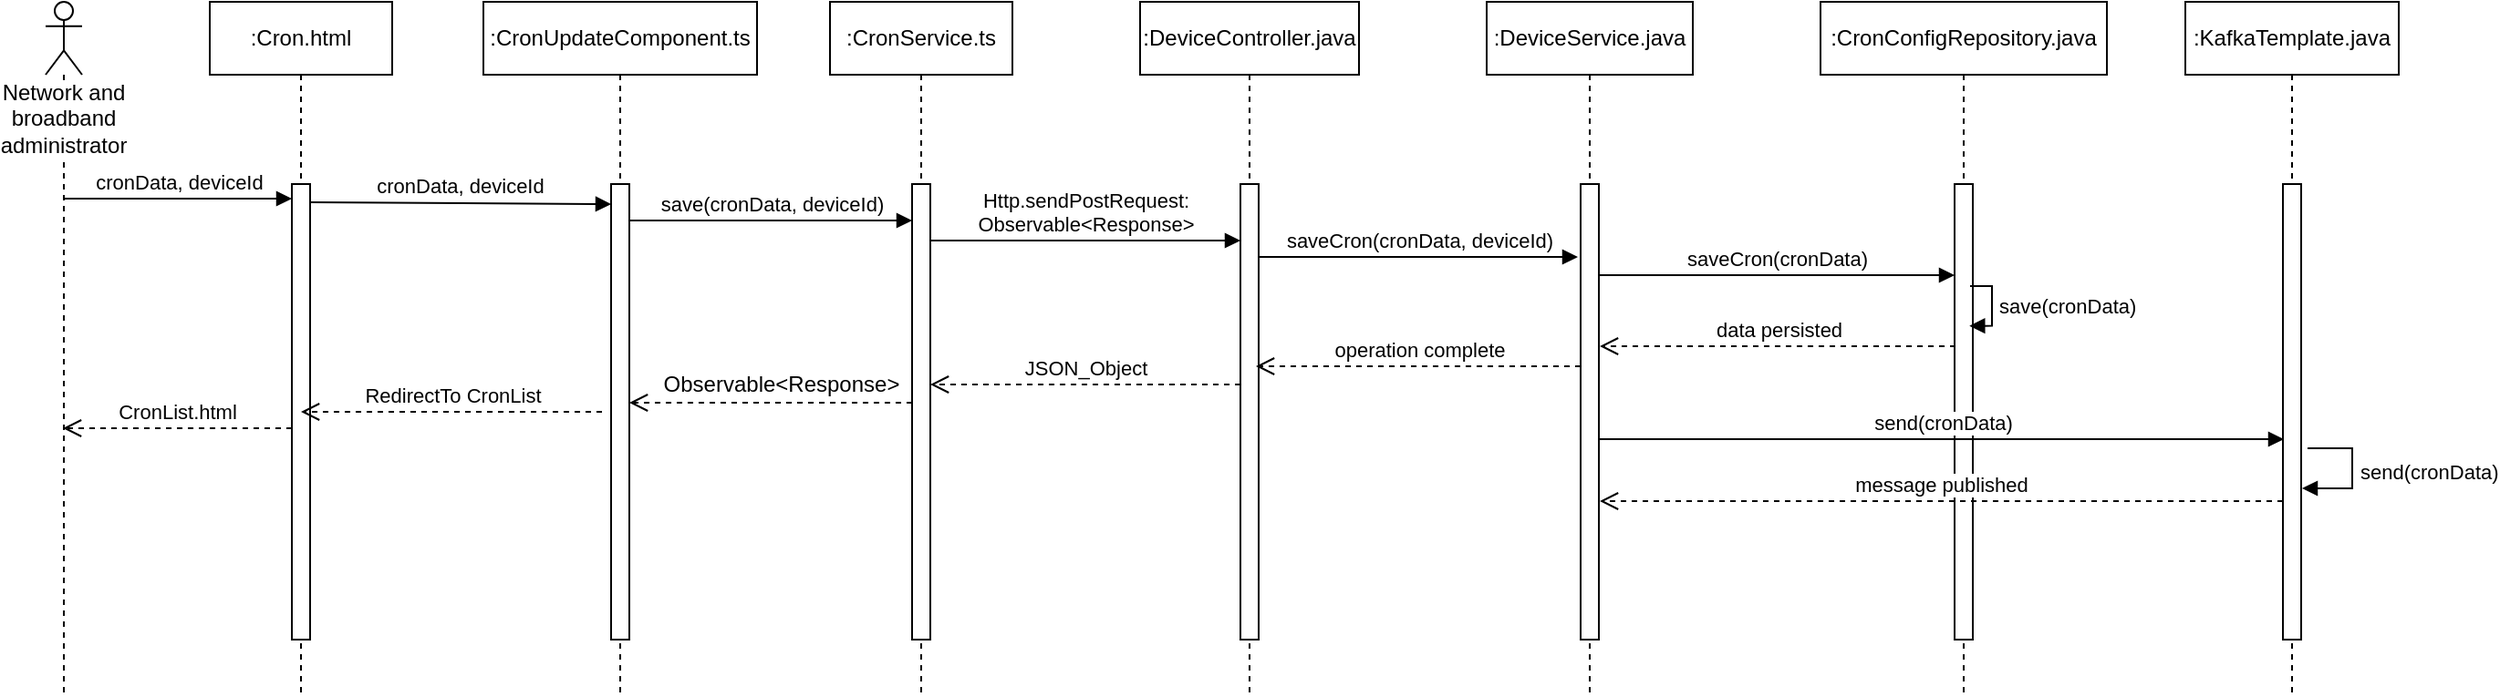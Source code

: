 <mxfile version="10.7.6" type="device"><diagram id="_LQCRBeRyFwTGyN_FOA-" name="Page-1"><mxGraphModel dx="1815" dy="512" grid="1" gridSize="10" guides="1" tooltips="1" connect="1" arrows="1" fold="1" page="1" pageScale="1" pageWidth="827" pageHeight="1169" math="0" shadow="0"><root><mxCell id="0"/><mxCell id="1" parent="0"/><mxCell id="Jq9cpDqvvFODxHzBfuVa-1" value=":Cron.html" style="shape=umlLifeline;perimeter=lifelinePerimeter;whiteSpace=wrap;html=1;container=1;collapsible=0;recursiveResize=0;outlineConnect=0;" vertex="1" parent="1"><mxGeometry x="90" y="20" width="100" height="380" as="geometry"/></mxCell><mxCell id="Jq9cpDqvvFODxHzBfuVa-2" value="" style="html=1;points=[];perimeter=orthogonalPerimeter;" vertex="1" parent="Jq9cpDqvvFODxHzBfuVa-1"><mxGeometry x="45" y="100" width="10" height="250" as="geometry"/></mxCell><mxCell id="Jq9cpDqvvFODxHzBfuVa-3" value=":CronUpdateComponent.ts" style="shape=umlLifeline;perimeter=lifelinePerimeter;whiteSpace=wrap;html=1;container=1;collapsible=0;recursiveResize=0;outlineConnect=0;" vertex="1" parent="1"><mxGeometry x="240" y="20" width="150" height="380" as="geometry"/></mxCell><mxCell id="Jq9cpDqvvFODxHzBfuVa-4" value="" style="html=1;points=[];perimeter=orthogonalPerimeter;" vertex="1" parent="Jq9cpDqvvFODxHzBfuVa-3"><mxGeometry x="70" y="100" width="10" height="250" as="geometry"/></mxCell><mxCell id="Jq9cpDqvvFODxHzBfuVa-5" value=":CronService.ts" style="shape=umlLifeline;perimeter=lifelinePerimeter;whiteSpace=wrap;html=1;container=1;collapsible=0;recursiveResize=0;outlineConnect=0;" vertex="1" parent="1"><mxGeometry x="430" y="20" width="100" height="380" as="geometry"/></mxCell><mxCell id="Jq9cpDqvvFODxHzBfuVa-6" value="" style="html=1;points=[];perimeter=orthogonalPerimeter;" vertex="1" parent="Jq9cpDqvvFODxHzBfuVa-5"><mxGeometry x="45" y="100" width="10" height="250" as="geometry"/></mxCell><mxCell id="Jq9cpDqvvFODxHzBfuVa-7" value=":DeviceController.java" style="shape=umlLifeline;perimeter=lifelinePerimeter;whiteSpace=wrap;html=1;container=1;collapsible=0;recursiveResize=0;outlineConnect=0;" vertex="1" parent="1"><mxGeometry x="600" y="20" width="120" height="380" as="geometry"/></mxCell><mxCell id="Jq9cpDqvvFODxHzBfuVa-8" value="" style="html=1;points=[];perimeter=orthogonalPerimeter;" vertex="1" parent="Jq9cpDqvvFODxHzBfuVa-7"><mxGeometry x="55" y="100" width="10" height="250" as="geometry"/></mxCell><mxCell id="Jq9cpDqvvFODxHzBfuVa-9" value=":DeviceService.java" style="shape=umlLifeline;perimeter=lifelinePerimeter;whiteSpace=wrap;html=1;container=1;collapsible=0;recursiveResize=0;outlineConnect=0;" vertex="1" parent="1"><mxGeometry x="790" y="20" width="113" height="380" as="geometry"/></mxCell><mxCell id="Jq9cpDqvvFODxHzBfuVa-10" value="" style="html=1;points=[];perimeter=orthogonalPerimeter;" vertex="1" parent="Jq9cpDqvvFODxHzBfuVa-9"><mxGeometry x="51.5" y="100" width="10" height="250" as="geometry"/></mxCell><mxCell id="Jq9cpDqvvFODxHzBfuVa-11" value=":CronConfigRepository.java" style="shape=umlLifeline;perimeter=lifelinePerimeter;whiteSpace=wrap;html=1;container=1;collapsible=0;recursiveResize=0;outlineConnect=0;" vertex="1" parent="1"><mxGeometry x="973" y="20" width="157" height="380" as="geometry"/></mxCell><mxCell id="Jq9cpDqvvFODxHzBfuVa-12" value="" style="html=1;points=[];perimeter=orthogonalPerimeter;" vertex="1" parent="Jq9cpDqvvFODxHzBfuVa-11"><mxGeometry x="73.5" y="100" width="10" height="250" as="geometry"/></mxCell><mxCell id="Jq9cpDqvvFODxHzBfuVa-13" value=":KafkaTemplate.java" style="shape=umlLifeline;perimeter=lifelinePerimeter;whiteSpace=wrap;html=1;container=1;collapsible=0;recursiveResize=0;outlineConnect=0;" vertex="1" parent="1"><mxGeometry x="1173" y="20" width="117" height="380" as="geometry"/></mxCell><mxCell id="Jq9cpDqvvFODxHzBfuVa-14" value="" style="html=1;points=[];perimeter=orthogonalPerimeter;" vertex="1" parent="Jq9cpDqvvFODxHzBfuVa-13"><mxGeometry x="53.5" y="100" width="10" height="250" as="geometry"/></mxCell><mxCell id="Jq9cpDqvvFODxHzBfuVa-15" value="Network and broadband administrator" style="shape=umlLifeline;participant=umlActor;perimeter=lifelinePerimeter;whiteSpace=wrap;html=1;container=1;collapsible=0;recursiveResize=0;verticalAlign=top;spacingTop=36;labelBackgroundColor=#ffffff;outlineConnect=0;" vertex="1" parent="1"><mxGeometry y="20" width="20" height="380" as="geometry"/></mxCell><mxCell id="Jq9cpDqvvFODxHzBfuVa-16" value="cronData, deviceId" style="html=1;verticalAlign=bottom;endArrow=block;entryX=0;entryY=0.032;entryDx=0;entryDy=0;entryPerimeter=0;" edge="1" parent="1" source="Jq9cpDqvvFODxHzBfuVa-15" target="Jq9cpDqvvFODxHzBfuVa-2"><mxGeometry width="80" relative="1" as="geometry"><mxPoint x="-40" y="350" as="sourcePoint"/><mxPoint x="90" y="270" as="targetPoint"/></mxGeometry></mxCell><mxCell id="Jq9cpDqvvFODxHzBfuVa-17" value="cronData, deviceId" style="html=1;verticalAlign=bottom;endArrow=block;entryX=0;entryY=0.044;entryDx=0;entryDy=0;entryPerimeter=0;" edge="1" parent="1" target="Jq9cpDqvvFODxHzBfuVa-4"><mxGeometry width="80" relative="1" as="geometry"><mxPoint x="145" y="130" as="sourcePoint"/><mxPoint x="270.5" y="130" as="targetPoint"/></mxGeometry></mxCell><mxCell id="Jq9cpDqvvFODxHzBfuVa-18" value="save(cronData, deviceId)" style="html=1;verticalAlign=bottom;endArrow=block;entryX=0;entryY=0.08;entryDx=0;entryDy=0;entryPerimeter=0;" edge="1" parent="1" target="Jq9cpDqvvFODxHzBfuVa-6"><mxGeometry width="80" relative="1" as="geometry"><mxPoint x="320" y="140" as="sourcePoint"/><mxPoint x="440.5" y="140" as="targetPoint"/></mxGeometry></mxCell><mxCell id="Jq9cpDqvvFODxHzBfuVa-19" value="Http.sendPostRequest:&lt;br&gt;Observable&amp;lt;Response&amp;gt;&lt;br&gt;" style="html=1;verticalAlign=bottom;endArrow=block;entryX=0;entryY=0.124;entryDx=0;entryDy=0;entryPerimeter=0;exitX=1;exitY=0.124;exitDx=0;exitDy=0;exitPerimeter=0;" edge="1" parent="1" source="Jq9cpDqvvFODxHzBfuVa-6" target="Jq9cpDqvvFODxHzBfuVa-8"><mxGeometry width="80" relative="1" as="geometry"><mxPoint x="490" y="150" as="sourcePoint"/><mxPoint x="650" y="150" as="targetPoint"/></mxGeometry></mxCell><mxCell id="Jq9cpDqvvFODxHzBfuVa-20" value="saveCron(cronData, deviceId)" style="html=1;verticalAlign=bottom;endArrow=block;exitX=1;exitY=0.124;exitDx=0;exitDy=0;exitPerimeter=0;" edge="1" parent="1"><mxGeometry width="80" relative="1" as="geometry"><mxPoint x="665" y="160" as="sourcePoint"/><mxPoint x="840" y="160" as="targetPoint"/></mxGeometry></mxCell><mxCell id="Jq9cpDqvvFODxHzBfuVa-21" value="saveCron(cronData)" style="html=1;verticalAlign=bottom;endArrow=block;" edge="1" parent="1" target="Jq9cpDqvvFODxHzBfuVa-12"><mxGeometry width="80" relative="1" as="geometry"><mxPoint x="851.5" y="170" as="sourcePoint"/><mxPoint x="1011.5" y="170" as="targetPoint"/></mxGeometry></mxCell><mxCell id="Jq9cpDqvvFODxHzBfuVa-22" value="save(cronData)" style="edgeStyle=orthogonalEdgeStyle;html=1;align=left;spacingLeft=2;endArrow=block;rounded=0;entryX=0.52;entryY=0.468;entryDx=0;entryDy=0;entryPerimeter=0;" edge="1" parent="1" target="Jq9cpDqvvFODxHzBfuVa-11"><mxGeometry relative="1" as="geometry"><mxPoint x="1055" y="176" as="sourcePoint"/><Array as="points"><mxPoint x="1067" y="176"/><mxPoint x="1067" y="198"/></Array><mxPoint x="1046.5" y="196" as="targetPoint"/></mxGeometry></mxCell><mxCell id="Jq9cpDqvvFODxHzBfuVa-23" value="data persisted" style="html=1;verticalAlign=bottom;endArrow=open;dashed=1;endSize=8;entryX=1.05;entryY=0.356;entryDx=0;entryDy=0;entryPerimeter=0;exitX=0.05;exitY=0.356;exitDx=0;exitDy=0;exitPerimeter=0;" edge="1" parent="1" target="Jq9cpDqvvFODxHzBfuVa-10" source="Jq9cpDqvvFODxHzBfuVa-12"><mxGeometry relative="1" as="geometry"><mxPoint x="1030" y="209" as="sourcePoint"/><mxPoint x="940" y="209" as="targetPoint"/></mxGeometry></mxCell><mxCell id="Jq9cpDqvvFODxHzBfuVa-24" value="operation complete" style="html=1;verticalAlign=bottom;endArrow=open;dashed=1;endSize=8;entryX=1.05;entryY=0.356;entryDx=0;entryDy=0;entryPerimeter=0;" edge="1" parent="1"><mxGeometry relative="1" as="geometry"><mxPoint x="841.5" y="220" as="sourcePoint"/><mxPoint x="663.5" y="220" as="targetPoint"/></mxGeometry></mxCell><mxCell id="Jq9cpDqvvFODxHzBfuVa-25" value="JSON_Object" style="html=1;verticalAlign=bottom;endArrow=open;dashed=1;endSize=8;" edge="1" parent="1"><mxGeometry relative="1" as="geometry"><mxPoint x="655" y="230" as="sourcePoint"/><mxPoint x="485" y="230" as="targetPoint"/></mxGeometry></mxCell><mxCell id="Jq9cpDqvvFODxHzBfuVa-26" value="" style="html=1;verticalAlign=bottom;endArrow=open;dashed=1;endSize=8;" edge="1" parent="1"><mxGeometry relative="1" as="geometry"><mxPoint x="475" y="240" as="sourcePoint"/><mxPoint x="320" y="240" as="targetPoint"/></mxGeometry></mxCell><mxCell id="Jq9cpDqvvFODxHzBfuVa-27" value="Observable&amp;lt;Response&amp;gt;" style="text;html=1;resizable=0;points=[];align=center;verticalAlign=middle;labelBackgroundColor=#ffffff;" vertex="1" connectable="0" parent="Jq9cpDqvvFODxHzBfuVa-26"><mxGeometry x="-0.382" y="-1" relative="1" as="geometry"><mxPoint x="-24" y="-9" as="offset"/></mxGeometry></mxCell><mxCell id="Jq9cpDqvvFODxHzBfuVa-28" value="RedirectTo CronList" style="html=1;verticalAlign=bottom;endArrow=open;dashed=1;endSize=8;" edge="1" parent="1"><mxGeometry relative="1" as="geometry"><mxPoint x="305" y="245" as="sourcePoint"/><mxPoint x="140" y="245" as="targetPoint"/></mxGeometry></mxCell><mxCell id="Jq9cpDqvvFODxHzBfuVa-29" value="send(cronData)" style="html=1;verticalAlign=bottom;endArrow=block;entryX=0.05;entryY=0.56;entryDx=0;entryDy=0;entryPerimeter=0;" edge="1" parent="1" target="Jq9cpDqvvFODxHzBfuVa-14"><mxGeometry width="80" relative="1" as="geometry"><mxPoint x="851.5" y="260" as="sourcePoint"/><mxPoint x="1031.5" y="260" as="targetPoint"/></mxGeometry></mxCell><mxCell id="Jq9cpDqvvFODxHzBfuVa-30" value="send(cronData)" style="edgeStyle=orthogonalEdgeStyle;html=1;align=left;spacingLeft=2;endArrow=block;rounded=0;entryX=0.52;entryY=0.468;entryDx=0;entryDy=0;entryPerimeter=0;" edge="1" parent="1"><mxGeometry relative="1" as="geometry"><mxPoint x="1240" y="265" as="sourcePoint"/><Array as="points"><mxPoint x="1264.5" y="265"/><mxPoint x="1264.5" y="287"/></Array><mxPoint x="1237" y="287" as="targetPoint"/></mxGeometry></mxCell><mxCell id="Jq9cpDqvvFODxHzBfuVa-31" value="message published" style="html=1;verticalAlign=bottom;endArrow=open;dashed=1;endSize=8;entryX=1.05;entryY=0.72;entryDx=0;entryDy=0;entryPerimeter=0;" edge="1" parent="1"><mxGeometry relative="1" as="geometry"><mxPoint x="1226.5" y="294" as="sourcePoint"/><mxPoint x="852" y="294" as="targetPoint"/></mxGeometry></mxCell><mxCell id="Jq9cpDqvvFODxHzBfuVa-32" value="CronList.html" style="html=1;verticalAlign=bottom;endArrow=open;dashed=1;endSize=8;" edge="1" parent="1"><mxGeometry relative="1" as="geometry"><mxPoint x="135" y="254" as="sourcePoint"/><mxPoint x="9.5" y="254" as="targetPoint"/></mxGeometry></mxCell></root></mxGraphModel></diagram></mxfile>